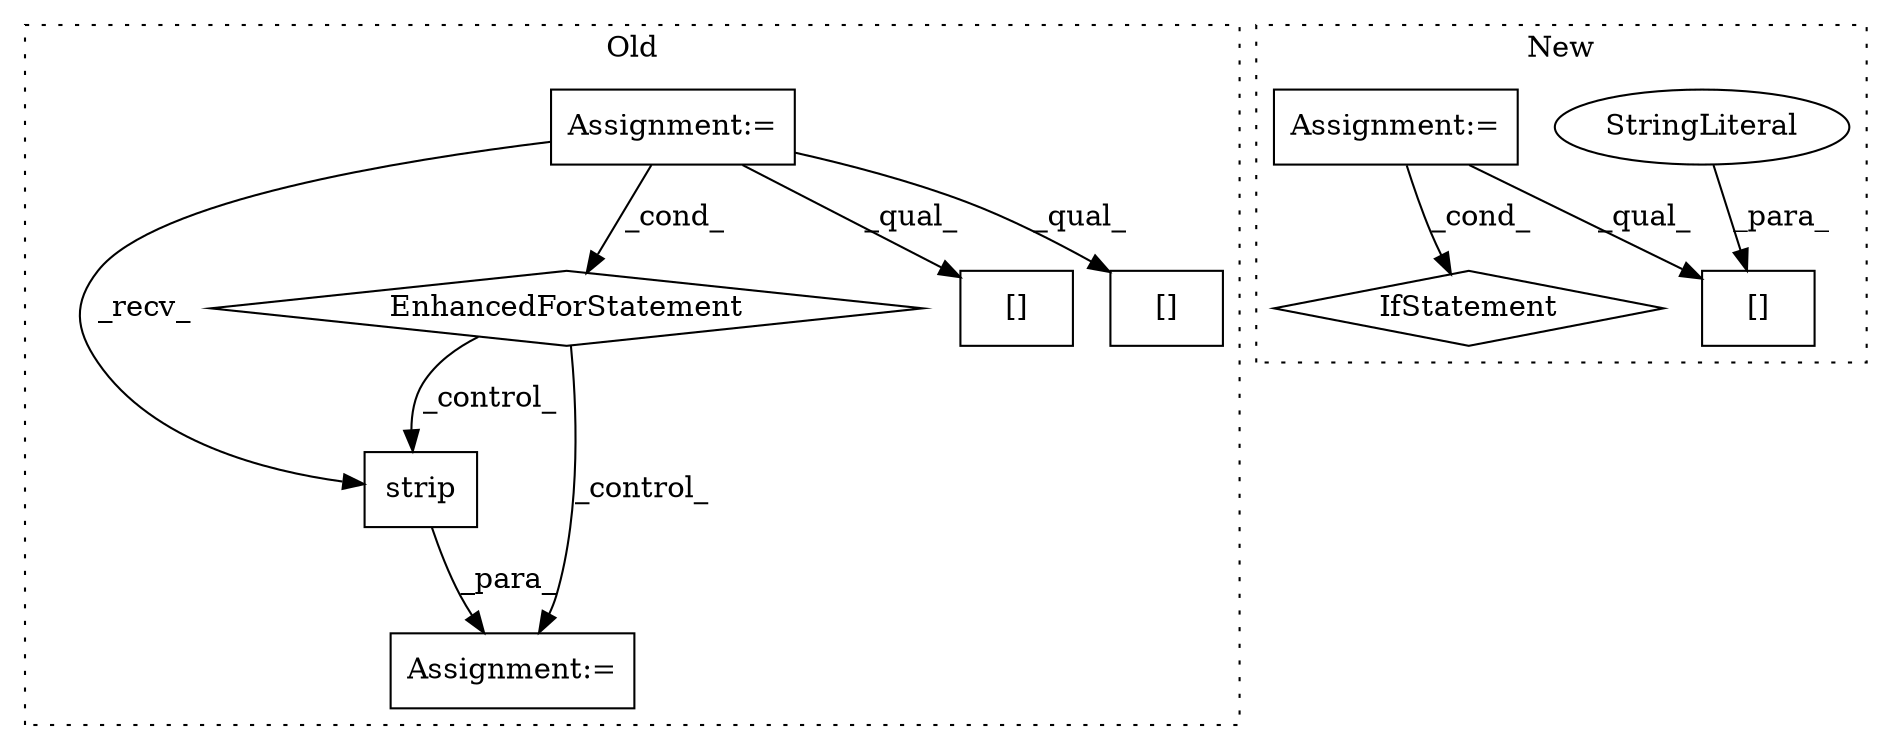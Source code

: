 digraph G {
subgraph cluster0 {
1 [label="strip" a="32" s="3265" l="7" shape="box"];
5 [label="Assignment:=" a="7" s="2901" l="7" shape="box"];
6 [label="EnhancedForStatement" a="70" s="3115,3186" l="57,2" shape="diamond"];
7 [label="[]" a="2" s="3294,3348" l="53,1" shape="box"];
9 [label="Assignment:=" a="7" s="3209" l="1" shape="box"];
10 [label="[]" a="2" s="3210,3258" l="47,1" shape="box"];
label = "Old";
style="dotted";
}
subgraph cluster1 {
2 [label="[]" a="2" s="3143,3177" l="17,1" shape="box"];
3 [label="StringLiteral" a="45" s="3160" l="17" shape="ellipse"];
4 [label="Assignment:=" a="7" s="3007" l="1" shape="box"];
8 [label="IfStatement" a="25" s="3061,3097" l="4,2" shape="diamond"];
label = "New";
style="dotted";
}
1 -> 9 [label="_para_"];
3 -> 2 [label="_para_"];
4 -> 2 [label="_qual_"];
4 -> 8 [label="_cond_"];
5 -> 7 [label="_qual_"];
5 -> 6 [label="_cond_"];
5 -> 1 [label="_recv_"];
5 -> 10 [label="_qual_"];
6 -> 1 [label="_control_"];
6 -> 9 [label="_control_"];
}